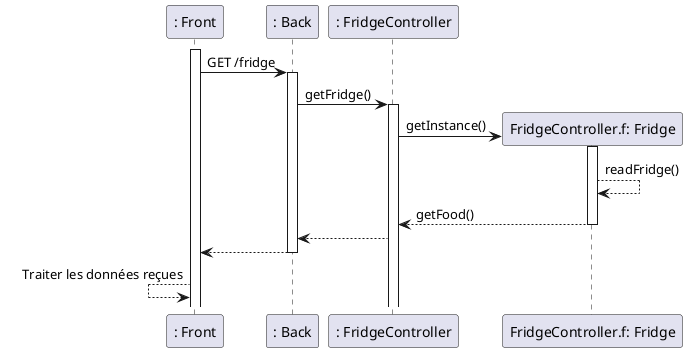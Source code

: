 @startuml Get filtre
participant ": Front" as ft
participant ": Back" as bk
participant ": FridgeController" as fc

activate ft
ft -> bk: GET /fridge
activate bk
bk -> fc: getFridge()
activate fc
create "FridgeController.f: Fridge" as f
fc -> f: getInstance()
activate f
f --> f: readFridge()
f --> fc: getFood()
deactivate f
fc --> bk
bk --> ft
deactivate bk
ft <-- ft: Traiter les données reçues

@enduml